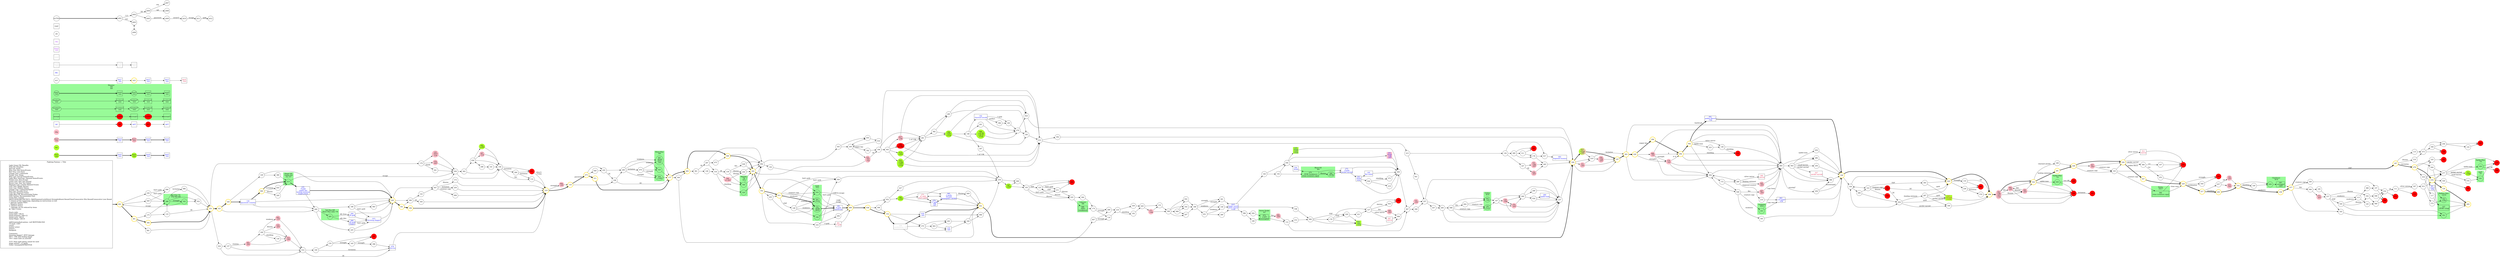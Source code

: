 digraph {
	// graph defaults
	rankdir=LR
	mclimit=50
	nodesep=.3 // changes horizontal separation of nodes
	ranksep=.4 // changes vertical separation of nodes
	node [height=.7
		width=.7
		shape=ellipse
		margin=0]
	edge[weight=5]
	stylesheet="../style.css"
	
	// a box for a graph label
	// note that you can override the defaults set above
	title [label = "Fighting Fantasy --: Title\n\n \
		Light Green Fill: Benefits\l \
		Pink Fill: Penalties\l \
		Red Fill: Death\l \
		Blue Text: Key Items/Events\l \
		Red Text: Lost Items\l \
		Orange Text: Codewords\l \
		Purple Text: Shops\l \
		Blue Line: Forced Items/Events\l \
		Light Blue Text/Line: Optional Items/Events\l \
		Purple Line: Dice Events\l \
		Green Line: Stat Test Passed\l \
		Brown Line: Stat Test Failed\l \
		Magenta Line: Combat Related Events\l \
		Grey Text: Riddle Answer\l \
		Grey Line: Hidden Option\l \
		Orange Line: Codewords/Spells\l \
		Red Line: Possible Error\l \
		Gold Fill: Required Nodes\l \
		Light Blue Fill: Recommended Nodes\l \
		Gold Outline: Recommended Path\l \
		Green Box: Combat\l \
		SK/ST/LK/AT/AR/TM/CW/CL: Skill/Stamina/Luck/Attack Strength/Attack Round/Time/Consecutive Win Round/Consecutive Lose Round\l \
		?: Chance of this happening, depending on instructions in text\l \
		*: Special Combat Rules\l \
		-: Negative Status\l \
		+: Positive Status\l \
		^: Damage can be reduced by items\l \
		@: Take 2 items\l\l \
		Starts with:\l \
		Initial Skill: 1d6+6\l \
		Initial Stamina: 2d6+12\l \
		Initial Luck: 1d6+6\l \
		Initial Magic: 1d6+6\l\l \
		skill/stamina/luck potion: +all SK/ST/LK&1ILK\l \
		10 meal: +4ST\l \
		sword\l \
		leather armor\l \
		lantern\l \
		backpack\l\l \
		Comments:\l \
		throwing dagger*: 2EST damage\l \
		097*: -1SK until finding liquid\l \
		191*: same stats as yourself\l 
		313*: Next spell option cannot be used\l \
		magic potion*: +2 spells\l \
		Order: item/gold/AT/SK/ST/LK\l \
		"
		shape = "box"
		margin = 0.1]
		
	subgraph Boost {
		node [style = "filled" color = "greenyellow"]
		boo1 [label = "\N\n text"]
		boo3 [label = "\N\n text"]
		021 [shape = "rect" fontcolor = "blue" label = "\N\n info\n +2LK" tooltip = "find fleece"]
		027 [shape = "rect" fontcolor = "crimson" label = "\N\n -all gold\n +1LK"]
		066 [label = "\N\n +all SK\n +all ST\n +1LK"]
		092 [label = "\N\n +2ST"]
		120 [shape = "rect" fontcolor = "blue" label = "\N\n drink\n +2ST\n +3LK"]
		253 [label = "\N\n +1SK\n +3ST\n +1LK"]
		313 [label = "\N*\n +2ST"]
		315 [label = "\N\n +4SK"]
		317 [color = "greenyellow:pink" label = "\N\n +1LK\n -1ST"]
		356 [label = "\N\n +2ST\n +1LK"]
		385 [label = "\N\n +2ST"]
		397 [label = "\N\n +2ST"]
		bst
	}

	subgraph Damage {
		node [style = "filled" color = "pink"]
		dam1 [label = "\N\n text"]
		dam3 [label = "\N\n text"]
		043 [label = "\N\n -1ST"]
		067 [label = "\N\n -4ST"]
		074 [label = "\N\n -4ST"]
		085 [label = "\N\n -2ST"]
		087 [label = "\N\n -2ST"]
		088 [label = "\N\n -?ST"]
		094 [label = "\N\n -1ST"]
		097 [label = "\N*\n -1SK"]
		121 [label = "\N\n -1ST"]
		125 [label = "\N\n -5ST?\n -1LK"]
		129 [label = "\N\n -1SK"]
		150 [label = "\N\n -2ST"]
		151 [label = "\N\n -2ST"]
		163 [shape = "rect" fontcolor = "blue" label = "\N\n drink\n -1SK\n -2ST"]
		170 [label = "\N\n -?ST"]
		182 [label = "\N\n -1SK\n -2ST\n -1LK"]
		224 [label = "\N\n -2ST"]
		231 [label = "\N\n -?ST\n -?LK"]
		233 [label = "\N\n -5ST"]
		240 [label = "\N\n -2ST"]
		254 [label = "\N\n -1SK\n -2ST"]
		267 [label = "\N\n -1LK"]
		271 [label = "\N\n -1SK"]
		282 [label = "\N\n -2ST"]
		300 [label = "\N\n -0~6ST"]
		305 [label = "\N\n -2ST"]
		319 [label = "\N\n -2ST"]
		331 [label = "\N\n -1SK\n -3ST"]
		333 [label = "\N\n -2ST"]
		370 [label = "\N\n -2ST"]
		378 [label = "\N\n -4ST"]
		383 [label = "\N\n -2ST"]
		395 [label = "\N\n -2ST"]
		ddg
	}
	
	subgraph Death {
		node [style = "filled" color = "red"]
		061
		065
		071
		072
		082
		103
		119
		148
		153
		164
		166 [label = "\N\n -0~4ST"]
		181 [label = "\N\n -4ST"]
		184
		194
		199
		202
		208
		208.2 [label = "208"]
		248
		250
		283
		342
		369
		376
		ddt
		ddt2
		monddt
		monddt2
	}

	subgraph Key_Item {
		node [fontcolor = "blue" shape = "rect"]
		key1 [label = "\N\n info" tooltip = "info text"]
		key2 [label = "\N\n text"]
		key3 [label = "\N\n text"]
		key4 [fontcolor = "crimson" label = "\N\n -text"]
		boo2 [class = "bst" label = "\N\n text"]
		boo4 [class = "bst" label = "\N\n text"]
		boo5 [class = "bst" label = "\N\n text"]
		dam2 [class = "ddg" label = "\N\n text"]
		dam4 [class = "ddg" label = "\N\n text"]
		dam5 [class = "ddg" label = "\N\n text"]
		opt
		opt2 [class = "bst"]
		opt3 [class = "bst"]
		015 [label = "\N\n throwing dagger*"]
		018 [label = "\N\n info" tooltip = "dire weak to sunlight"]
		062 [class = "ddg" label = "\N\n +10 gold?\n -1LK"]
		079 [label = "\N\n berries"]
		089 [label = "\N\n spider-man"]
		091 [class = "ddg" label = "\N\n golden fleece?\n -?LK"]
		093 [label = "\N\n hogweed essence"]
		102 [label = "\N\n charmed amulet"]
		105 [label = "\N\n fire water"]
		134 [label = "\N\n password: scimitar"]
		135 [label = "\N\n info" tooltip = "miks, needleknife, cannot use metal disguises"]
		171 [fontcolor = "crimson" label = "\N\n &plusmn;? gold\n -fool's gold?"]
		180 [label = "\N\n 6 gold\n hairbrush"]
		235 [label = "\N\n 8 gold\n copper key\n healing ointment\n magik potion"]
		242 [label = "\N\n drink\n wine"]
		272 [label = "\N\n 8 gold\n pocket myriad"]
		278 [class = "ddg" label = "\N\n +? gold\n -?SK\n -?ST"]
		309 [label = "\N\n 20 gold"]
		312 [fontcolor = "crimson" label = "\N\n -mirror"]
		323 [class = "bst" label = "\N*\n magic sword\n silver mirror\n +1AT"]
		327 [fontcolor = "crimson" label = "\N\n -pocket myriad"]
		334 [label = "\N\n drink"]
		340 [fontcolor = "crimson" label = "\N\n -mirror"]
		365 [class = "ddt" label = "\N\n 2 spells\n 50 gold\n breastplate (-2ESK)"]
		368 [label = "\N\n 28 gold\n dagger"]
		381 [class = "ddg" label = "\N\n ring?\n -1LK"]
		387 [fontcolor = "crimson" label = "\N\n -mirror"]
		391 [fontcolor = "crimson" label = "\N\n -3 gold"]
		kky
	}
	
	subgraph Key_Word {
		node [fontcolor = "grey" shape = "rect"]
		wrd1 [label = "\N\n text"]
		wrd2 [label = "\N\n text"]
		wrd3 [label = "\N\n text"]
		238 [label = "\N\n combination: 217"]
		wwd
	}
	
	subgraph Shop {
		node [fontcolor = "purple" shape = "rect"]
		shop1 [label = "\N\n text"]
		shp
	}
	
	subgraph Combat {
		style = "filled" color = "palegreen"
		subgraph cluster_00 {
			label = "Monster\n 0/0\n 0/0"
			mon1 [label = "\N\n text"]
			mon2 [shape = "rect" class = "kky" label = "\N\n text"]
			mon3 [label = "\N\n text"]
			mon4 [shape = "rect" class = "kky" label = "\N\n text"]
			mon5 [shape = "rect" class = "kky" label = "\N\n text"]
			monboo1 [class = "bst" label = "\N\n text"]
			monboo2 [shape = "rect" class = "bst kky" label = "\N\n text"]
			monboo3 [class = "bst" label = "\N\n text"]
			monboo4 [shape = "rect" class = "bst kky" label = "\N\n text"]
			monboo5 [shape = "rect" class = "bst kky" label = "\N\n text"]
			mondam1 [class = "ddg" label = "\N\n text"]
			mondam2 [shape = "rect" class = "ddg kky" label = "\N\n text"]
			mondam3 [class = "ddg" label = "\N\n text"]
			mondam4 [shape = "rect" class = "ddg kky" label = "\N\n text"]
			mondam5 [shape = "rect" class = "ddg kky" label = "\N\n text"]
			monopt [shape = "rect" class = "bst kky"]
			monddt
			monopt2 [shape = "rect" class = "bst kky"]
			monddt2
			monopt3 [shape = "rect" class = "bst kky"]
		}

		subgraph cluster_01 {
			label = "Gark\n 7/11"
			016
			152 [label = "\N\n -2ESK\n -6EST"]
			262 [label = "\N\n clone"]
			336
		}
		
		subgraph cluster_02 {
			label = "Clawbeast\n 9/14"
			030
			241 [shape = "rect" class = "skl" label = "\N\n -strength?\n -3AT?"]
		}
		
		subgraph cluster_03 {
			label = "Spider-Man\n 7/5"
			039
		}
		
		subgraph cluster_04 {
			label = "Sewer Snake\n 6/7"
			073 [shape = "rect" class = "skl" label = "\N\n +3AT?\n (strength)"]
		}
		
		subgraph cluster_05 {
			label = "Gargoyle\n 9/10"
			101
		}
		
		subgraph cluster_06 {
			label = "Gark\n 5/5"
			152
		}
		
		subgraph cluster_07 {
			label = "Ape-Dog 7/4\n Dog-Ape 6/6"
			162
			288
		}
		
		subgraph cluster_08 {
			label = "Golem\n 8/10"
			190 [label = "\N\n clone"]
			303 [label = "\N\n -1AT"]
		}
		
		subgraph cluster_09 {
			label = "Self*\n ?/?"
			191
		}
		
		subgraph cluster_10 {
			label = "Tall Man 8/8\n Short Man (ally) 7/6"
			205
		}
		
		subgraph cluster_11 {
			label = "Dwarf 5/6\n Goblin 6/4\n Orc 5/7"
			213
		}
		
		subgraph cluster_12 {
			label = "Wheelie\n 7/6\n 6/5"
			220
			346
		}
		
		subgraph cluster_13 {
			label = "Calacorn\n 9/8"
			246 [shape = "rect" class = "skl" label = "\N\n -4EK?\n (weakness)"]
		}
		
		subgraph cluster_15 {
			label = "Rhino-Man\n 8/9"
			264 [label = "\N\n +1dAT"]
			307 [class = "ddg" label = "\N\n -4ESK\n-2EST\n -2ST"]
			325
		}
		
		subgraph cluster_16 {
			label = "Black Elf\n 8/4"
			275 [shape = "rect" class = "skl" label = "\N\n -3ESK (weakness)\n clone (creature copy)"]
			399 [label = "\N\n -4ESK"]
		}
		
		subgraph cluster_21 {
			label = "Spider-Man\n 7/5"
			330
		}
		
		subgraph cluster_23 {
			label = "Balthus Dire\n 12/19"
			337 [shape = "rect" class = "kky" label = "\N\n -2ESK? (ring)"]
			351
			353 [label = "\N\n +2AT"]
		}
		
		subgraph cluster_27 {
			label = "Hydra\n 10/17"
			360 [shape = "rect" class = "skl" label = "\N\n clone (creature copy)"]
		}

		cbt
	}

	subgraph Optional {
		node [shape = "rect" class = "opt kky"]
		opt [class = "opt kky"]
		monopt [class = "opt kky"]
		opt2 [class = "opt kky"]
		monopt2 [class = "opt kky"]
		opt3 [class = "opt kky"]
		monopt3 [class = "opt kky"]
		091 [class = "opt kky"]
		134 [class = "opt kky"]
		180 [class = "opt kky"]
		235 [class = "opt kky"]
	}
	
	subgraph Path {
		node [class = "path" penwidth = 3 color = "gold"]
		txt2
		key2 [class = "path"]
		wrd2 [class = "path"]
		key3
		wrd3
		boo3 [class = "path"]
		boo4 [class = "path bst"]
		boo5
		dam3 [class = "path"]
		dam4 [class = "path ddg"]
		dam5
		monboo3 [class = "path bst"]
		monboo4 [class = "path bst kky"]
		monboo5
		mondam3 [class = "path ddg"]
		mondam4 [class = "path ddg kky"]
		mondam5
		mon3 [class = "path"]
		mon4 [class = "path kky"]
		ddt2 [class = "path"]
		opt3 [class = "path opt kky"]
		monddt2 [class = "path"]
		monopt3 [class = "path opt kky"]
		001
		261
		394
		251
		321
		339
		134 [class = "opt path"]
		060
		213 [class = "path"]
		235 [class = "opt path"]
		245
		161
		106
		218
		118
		273
		371
		177
		005
		040
		243
		352
		011
		152
		180 [class = "opt path"]
		099
		038
		132
		238
		018 [class = "opt path"]
		031
		169
		317 [class = "path"]
		197
		363
		228
		296
		292
		042
		091 [class = "opt path"]
		140
		025
		206
		182 [class = "path"]
		322
		291
		328
		226
		037
		229
		217
		293
		374
		158
		077
		187
		279
		078
		124
		400
	}
	
	subgraph Required {
		node [shape = "rect" class = "req kky"]
		key3 [class = "req kky"]
		wrd3 [class = "req kky"]
		boo5 [class = "req kky"]
		dam5 [class = "req kky"]
		monboo5 [class = "req kky"]
		mondam5 [class = "req kky"]
		mon5 [class = "req kky"]
		238 [class = "req pwd"]
		400 [class = "req" shape = "octagon"]
	}
	
	subgraph Required2 {
		node [shape = "rect" class = "req2 kky"]
		req2 [class = "req2 kky"]
	}
	
	mon1 -> mon2 -> mon3 -> mon4 -> mon5 [penwidth = 3]
	boo1 -> boo2 -> boo3 -> boo4 -> boo5 [penwidth = 3]
	dam1 -> dam2 -> dam3 -> dam4 -> dam5 [penwidth = 3]
	txt1 -> key1 -> txt2 -> key2 -> key3 -> key4
	wrd1 -> wrd2 -> wrd3
	opt -> ddt -> opt2 -> ddt2 -> opt3
	monboo1 -> monboo2 -> monboo3 -> monboo4 -> monboo5
	mondam1 -> mondam2 -> mondam3 -> mondam4 -> mondam5
	monopt -> monddt -> monopt2 -> monddt2 -> monopt3

	myTitle -> z001 [penwidth = 3]
	z001 -> z002 [class = "dice" label = "1-3"]
	z001 -> z003 [class = "dice" label = "4-6"]
	z002 -> z004 [class = "pass" label = "LK"]
	z002 -> z005 [class = "fail"]
	z003 -> z006 [dir = "both"]
	z004 -> z007 [class = "req" label = "req"]
	z004 -> z008 [class = "opt" label = "-opt"]
	z005 -> z009 [class = "pwd" label = "password"]
	z009 -> z010 [class = "err" label = "error(?)"]
	z010 -> z011 [class = "cbt" label = "escape"]
	z011 -> z012 [class = "skl" label = "spell"]
	{
		rank = same
		z003
		z006
	}

	title -> 001 [penwidth = 3]
	001 -> 261 [penwidth = 3]
	001 -> 230
	001 -> 020
	002 -> 142
	002 -> 343
	003 -> 327 [class = "opt" label = "-pocket myriad"]
	003 -> 059 [class = "opt" label = "-spider-man"]
	003 -> 236 [class = "opt" label = "-small berries"]
	003 -> 286
	003 -> 366
	004 -> 190 [class = "skl" label = "creature copy"]
	004 -> 303
	005 -> 040 [penwidth = 3]
	005 -> 361
	006 -> 367
	007 -> 268
	007 -> 116 [class = "skl" label = "strength"]
	008 -> 218
	009 -> 031
	010 -> 249
	011 -> 036 [class = "skl" label = "fool's gold"]
	011 -> 262 [class = "skl" label = "creature copy"]
	011 -> 128 [class = "skl" label = "ESP"]
	011 -> 152 [penwidth = 3 class = "skl" label = "weakness"]
	011 -> 016
	012 -> 274
	012 -> 335
	012 -> 078
	013 -> 302
	013 -> 215
	014 -> 079 [class = "pass" label = "LK"]
	014 -> 100 [class = "fail"]
	015 -> 245
	016 -> 099 [class = "cbt" label = ">4AR & escape"]
	016 -> 180
	017 -> 093
	018 -> 084
	018 -> 031 [penwidth = 3]
	019 -> 363 [class = "skl" label = "levitation"]
	019 -> 254
	020 -> 288
	020 -> 096 [class = "skl" label = "fool's gold"]
	021 -> 006
	022 -> 188
	023 -> 169
	024 -> 372 [class = "skl" label = "shielding"]
	024 -> 219
	025 -> 206 [penwidth = 3]
	025 -> 133 [class = "skl" label = "strength"]
	025 -> 239
	026 -> 087 [class = "skl" label = "fire"]
	026 -> 345 [class = "skl" label = "weakness"]
	026 -> 101 [class = "skl" label = "creature copy"]
	//026 -> 304
	027 -> 206
	028 -> 243
	028 -> 002
	029 -> 271
	029 -> 131
	030 -> 241
	031 -> 169 [penwidth = 3]
	032 -> 251
	033 -> 213
	034 -> 089
	034 -> 237
	035 -> 364
	035 -> 246
	036 -> 234
	037 -> 229 [penwidth = 3]
	038 -> 132 [penwidth = 3]
	038 -> 306
	039 -> 208 [class = "cbt" label = "lose AR"]
	039 -> 248
	040 -> 243 [penwidth = 3]
	040 -> 002
	041 -> 257
	042 -> 138 [class = "opt" label = "-silver mirror"]
	042 -> 091 [penwidth = 3 class = "opt" label = "-hairbrush"]
	042 -> 223 [class = "opt" label = "-spider-man"]
	042 -> 064
	042 -> 304
	043 -> 014
	044 -> 353
	044 -> 277
	045 -> 166
	045 -> 313
	045 -> 253
	045 -> 097
	046 -> 195
	046 -> 074
	047 -> 008 [class = "skl" label = "creature copy"]
	047 -> 173 [class = "skl" label = "illusion"]
	047 -> 259 [class = "skl" label = "levitation"]
	047 -> 209
	048 -> 232
	048 -> 199
	049 -> 255
	050 -> 164
	051 -> 301 [class = "skl" label = "strength"]
	051 -> 159 [class = "skl" label = "weakness"]
	051 -> 280
	052 -> 385
	052 -> 227
	053 -> 194
	054 -> 287 [class = "opt" label = "-healing ointment"]
	054 -> 160 [class = "opt" label = "-pocket myraid"]
	054 -> 027 [class = "opt" label = "-gold"]
	//054 -> 104
	//055 -> 249
	055 -> 010
	056 -> 120
	056 -> 163
	056 -> 334
	056 -> 095
	057 -> 150 [class = "pass" label = "LK"]
	057 -> 233 [class = "fail"]
	058 -> 298 [dir = both]
	058 -> 267
	058 -> 092
	058 -> 156
	059 -> 140
	060 -> 033 [class = "skl" label = "levitation"]
	060 -> 295 [class = "skl" label = "illusion"]
	060 -> 213 [penwidth = 3]
	061
	062 -> 140
	063 -> 263
	063 -> 135
	064 -> 286
	064 -> 003
	064 -> 366
	064 -> 258 [class = "err" label = "missing?"]
	065
	066 -> 270
	067 -> 143 [class = "skl" label = "creature copy"]
	067 -> 226
	068 -> 207
	068 -> 022
	068 -> 354
	069 -> 193
	070 -> 307 [class = "skl" label = "weakness"]
	070 -> 264 [class = "skl" label = "strength"]
	070 -> 325
	071 -> 218 [class = "pass" label = "AT&ge;15\n 3 tries"]
	072
	073 -> 112
	073 -> 282 [class = "skl" label = "fire"]
	074 -> 377
	075 -> 040
	076 -> 191
	077 -> 187 [penwidth = 3 class = "skl" label = "ESP"]
	077 -> 046 [class = "skl" label = "fire"]
	077 -> 349 [class = "skl" label = "creature copy"]
	077 -> 355
	078 -> 324
	078 -> 124 [penwidth = 3]
	078 -> 277
	079 -> 218
	080 -> 199
	080 -> 232
	081 -> 251
	082
	083 -> 245
	084 -> 234
	085 -> 395 [class = "skl" label = "illusion"]
	085 -> 322
	085 -> 248
	086 -> 251
	087 -> 064
	088 -> 292 [class = "dice" label = "6"]
	088 -> 170 [class = "skl" label = "strength"]
	088 -> 064
	088 -> 304
	089 -> 237
	090 -> 176
	090 -> 021
	090 -> 329 [class = "skl" label = "ESP"]
	091 -> 140 [penwidth = 3]
	092 -> 156
	093 -> 169
	094 -> 118
	095 -> 367
	096 -> 251
	097 -> 013
	097 -> 281
	098 -> 303
	098 -> 004 [class = "skl" label = "fire"]
	098 -> 190 [class = "skl" label = "creature copy"]
	098 -> 237
	099 -> 052
	099 -> 038 [penwidth = 3]
	100 -> 079 [class = "skl" label = "levitation"]
	100 -> 276
	101 -> 062 [class = "cbt" label = "copy wins"]
	101 -> 064 [class = "cbt" label = "copy loses"]
	102 -> 183 [class = "opt" label = "-? gold"]
	102 -> 396 [class = "opt" label = "-artifact"]
	102 -> 270
	103
	104 -> 266
	104 -> 310 [dir = both]
	104 -> 054 [dir = both]
	104 -> 025
	105 -> 095
	106 -> 218 [penwidth = 3]
	107 -> 184
	108 -> 073
	109 -> 030
	110 -> 251 [class = "pass" label = "LK"]
	110 -> 288 [class = "fail"]
	111 -> 347 [class = "opt" label = "-silver mirror"]
	111 -> 153
	112 -> 212
	112 -> 367
	113 -> 388
	113 -> 145
	114 -> 218
	115 -> 373
	116 -> 210
	117 -> 337
	118 -> 273 [penwidth = 3 class = "req" label = "password"]
	118 -> 198
	119
	120 -> 095
	121 -> 257
	122 -> 047
	123 -> 211 [class = "skl" label = "fool's gold"]
	123 -> 035 [class = "skl" label = "illusion"]
	123 -> 283
	124 -> 400 [penwidth = 3]
	125 -> 209
	126 -> 316
	127 -> 053 [class = "req" label = "-berries"]
	127 -> 387 [class = "req" label = "-silver mirror"]
	127 -> 240 [class = "skl" label = "fire"]
	127 -> 194
	128 -> 336
	128 -> 036 [class = "skl" label = "fool's gold"]
	128 -> 262 [class = "skl" label = "creature copy"]
	128 -> 152 [class = "skl" label = "weakness"]
	129 -> 260
	129 -> 370 [dir = both]
	129 -> 237
	130 -> 333
	131 -> 348
	132 -> 018
	132 -> 238 [penwidth = 3]
	132 -> 375
	133 -> 206 [class = "pass" label = "LK"]
	133 -> 082 [class = "fail"]
	134 -> 060 [penwidth = 3]
	134 -> 269
	134 -> 245
	135 -> 326
	136 -> 017
	136 -> 167
	136 -> 389
	137 -> 383 [class = "skl" label = "stamina"]
	137 -> 014
	138 -> 376 [class = "skl" label = "shielding"]
	138 -> 064
	139 -> 346
	139 -> 244 [class = "skl" label = "illusion"]
	139 -> 028 [class = "skl" label = "fire"]
	140 -> 025 [penwidth = 3]
	140 -> 104
	141 -> 156
	142 -> 234
	143 -> 360 [class = "skl" label = "creature copy"]
	143 -> 226
	143 -> 184
	144 -> 154
	144 -> 056
	145 -> 080
	146 -> 247
	146 -> 201
	146 -> 102
	146 -> 066
	147 -> 260
	147 -> 129
	147 -> 370
	148
	149 -> 245
	149 -> 380
	150 -> 374
	151 -> 019
	151 -> 197
	152 -> 180 [penwidth = 3]
	153
	154 -> 275
	154 -> 056
	155 -> 065
	156 -> 071
	156 -> 284 [class = "skl" label = "levitation"]
	156 -> 114 [class = "skl" label = "fire"]
	157 -> 199
	157 -> 232
	158 -> 077 [penwidth = 3]
	159 -> 323
	160 -> 206
	161 -> 106 [penwidth = 3]
	161 -> 390
	162 -> 032
	162 -> 001 [class = "cbt" label = "escape"]
	163 -> 095
	164
	165 -> 398 [class = "skl" label = "strength"]
	165 -> 202
	166 -> 013 [class = "pass" label = "1 of 3 SK"]
	166 -> 281 [class = "pass" label = "1 of 3 SK"]
	167 -> 224 [class = "pass" label = "LK"]
	167 -> 331 [class = "fail"]
	168 -> 328
	169 -> 019
	169 -> 197
	169 -> 317 [penwidth = 3]
	169 -> 151
	170 -> 292 [class = "dice" label = "4~6"]
	170 -> 064
	170 -> 304
	171 -> 365 [dir = both]
	171 -> 278 [dir = both]
	171 -> 031
	172 -> 026
	172 -> 289
	173 -> 218
	174 -> 268
	174 -> 116 [class = "skl" label = "strength"]
	175 -> 110
	175 -> 288
	176 -> 127
	176 -> 021
	176 -> 329 [class = "skl" label = "ESP"]
	177 -> 005 [penwidth = 3]
	177 -> 344
	178 -> 017
	178 -> 265
	179 -> 378
	179 -> 125
	179 -> 341 [class = "skl" label = "shield"]
	180 -> 099 [penwidth = 3]
	181 -> 054 [class = "pass" label = "LK"]
	181 -> 025 [class = "pass" label = "LK"]
	182 -> 085 [class = "skl" label = "fire"]
	182 -> 395 [class = "skl" label = "illusion"]
	182 -> 322 [penwidth = 3]
	182 -> 248
	183 -> 270
	184
	185 -> 013
	186 -> 015 [class = "skl" label = "fool's gold"]
	186 -> 083
	186 -> 245
	187 -> 279 [penwidth = 3 class = "skl" label = "levitation"]
	187 -> 314 [class = "skl" label = "illusion"]
	187 -> 115
	188 -> 301 [class = "skl" label = "strength"]
	188 -> 159 [class = "skl" label = "weakness"]
	188 -> 051
	189 -> 319 [class = "skl" label = "illusion"]
	189 -> 130 [class = "skl" label = "shielding"]
	189 -> 043 [class = "skl" label = "weakness"]
	189 -> 333
	190 -> 147
	191 -> 119
	192 -> 029
	193 -> 211 [class = "skl" label = "fool's gold"]
	193 -> 123 [class = "skl" label = "ESP"]
	193 -> 035 [class = "skl" label = "illusion"]
	193 -> 283
	194
	195 -> 377
	196 -> 045
	196 -> 013
	196 -> 281
	197 -> 363 [penwidth = 3]
	198 -> 177 [class = "pass" label = "LK"]
	198 -> 290 [class = "fail"]
	199
	200 -> 237
	200 -> 098
	201 -> 270
	202
	203 -> 016
	203 -> 011
	204 -> 073
	205 -> 309 [class = "cbt" label = "ally lives"]
	205 -> 368 [class = "cbt" label = "ally dies"]
	206 -> 182 [penwidth = 3]
	207 -> 188
	208
	209 -> 156
	209 -> 362
	210 -> 192 [class = "skl" label = "shielding"]
	210 -> 359
	211 -> 123 [class = "skl" label = "ESP"]
	211 -> 035 [class = "skl" label = "illusion"]
	211 -> 283
	212 -> 090
	213 -> 235 [penwidth = 3]
	213 -> 209 [class = "cbt" label = "escape"]
	214 -> 062
	215 -> 136
	215 -> 041
	216 -> 294
	216 -> 391 [class = "opt" label = "-3 gold"]
	216 -> 036 [class = "skl" label = "fool's gold"]
	217 -> 293 [penwidth = 3 class = "skl" label = "shielding"]
	217 -> 057
	218 -> 118 [penwidth = 3]
	218 -> 094 [class = "skl" label = "strength"]
	219 -> 095
	220 -> 243
	220 -> 002
	221 -> 127
	222 -> 137
	222 -> 014
	223 -> 138
	224 -> 265
	225 -> 015 [class = "skl" label = "fool's gold"]
	225 -> 245
	226 -> 312 [class = "opt" label = "silver mirror"]
	226 -> 037 [penwidth = 3 class = "opt" label = "golden fleece"]
	226 -> 384 [class = "opt" label = "pocket myriad"]
	226 -> 184
	227 -> 234
	228 -> 088
	228 -> 170 [class = "skl" label = "strength"]
	228 -> 296 [penwidth = 3 class = "opt" label = "copper key"]
	229 -> 217 [penwidth = 3 class = "pwd" label = "combination"]
	229 -> 050
	229 -> 164 [class = "skl" label = "strength"]
	230 -> 096 [class = "skl" label = "fool's gold"]
	230 -> 288
	231 -> 196 [class = "pass" label = "LK"]
	231 -> 243 [class = "fail"]
	232 -> 111 [class = "pass" label = "LK"]
	232 -> 072 [class = "fail"]
	233 -> 374
	234 -> 397
	234 -> 069
	235 -> 245 [penwidth = 3]
	235 -> 269
	236 -> 140
	237 -> 169
	238 -> 018 [penwidth = 3]
	238 -> 375
	238 -> 031
	239 -> 379 [class = "skl" label = "levitation"]
	239 -> 082
	240 -> 006
	241 -> 077
	242 -> 024
	242 -> 105
	242 -> 095
	243 -> 352 [penwidth = 3]
	243 -> 002
	244 -> 002
	244 -> 243
	245 -> 161 [penwidth = 3]
	245 -> 390
	245 -> 047
	246 -> 174
	247 -> 234
	248 -> 103 [class = "skl" label = "levitation"]
	249 -> 392 [class = "opt" label = "copper key"]
	249 -> 231
	249 -> 055 [dir = both]
	250
	251 -> 222
	251 -> 179
	251 -> 321 [penwidth = 3]
	252 -> 229
	253 -> 013
	253 -> 281
	254 -> 197
	255 -> 198 [class = "pass" label = "LK"]
	255 -> 290 [class = "fail"]
	256 -> 065
	256 -> 155
	257 -> 237
	257 -> 357
	257 -> 200
	258 -> 140 [class = "skl" label = "illusion/spell"]
	258 -> 366
	259 -> 218
	260 -> 034
	260 -> 299
	260 -> 237
	261 -> 081
	261 -> 175
	261 -> 394 [penwidth = 3]
	262 -> 180
	263 -> 326
	264 -> 177
	265 -> 169
	266 -> 310
	266 -> 054
	267 -> 156
	268 -> 210
	269 -> 205
	269 -> 186
	269 -> 225
	270 -> 185
	270 -> 023
	271 -> 348
	271 -> 131
	272 -> 242
	272 -> 095
	273 -> 371 [penwidth = 3]
	273 -> 255
	273 -> 049
	274 -> 353
	274 -> 277
	275 -> 399 [class = "skl" label = "illusion"]
	275 -> 272
	276 -> 165 [class = "skl" label = "strength"]
	276 -> 202
	277 -> 330 [class = "req" label = "spider-man"]
	277 -> 315 [class = "req" label = "pocket myriad"]
	277 -> 076 [class = "req" label = "small berries"]
	277 -> 119
	//278 -> 171
	278 -> 365 [dir = both]
	278 -> 031
	279 -> 044
	279 -> 318
	279 -> 078 [penwidth = 3]
	279 -> 335
	280 -> 323
	281 -> 382
	281 -> 285
	281 -> 356
	282 -> 112
	283
	284 -> 071
	284 -> 114 [class = "skl" label = "levitation"]
	285 -> 185
	285 -> 023
	286 -> 140
	287 -> 160 [class = "opt" label = "-pocket myriad"]
	287 -> 027 [class = "opt" label = "-gold"]
	287 -> 025
	288 -> 162 [class = "skl" label = "strength"]
	288 -> 086 [class = "skl" label = "levitation"]
	288 -> 032
	289 -> 340 [class = "req" label = "-silver mirror"]
	289 -> 214 [class = "req" label = "-hogweed essence"]
	289 -> 305 [class = "req" label = "-healing ointment"]
	//289 -> 304
	290 -> 325
	290 -> 307 [class = "skl" label = "weakness"]
	290 -> 070 [class = "skl" label = "levitation"]
	290 -> 264 [class = "skl" label = "strength"]
	291 -> 328 [penwidth = 3]
	292 -> 376 [class = "skl" label = "shielding"]
	292 -> 064
	292 -> 042 [penwidth = 3]
	293 -> 374 [penwidth = 3]
	294 -> 099
	295 -> 213
	296 -> 292 [penwidth = 3]
	297 -> 002
	297 -> 316
	297 -> 075
	//298 -> 058
	298 -> 141
	299 -> 237
	300 -> 244 [class = "skl" label = "illusion"]
	300 -> 346
	301 -> 323
	302 -> 169
	303 -> 147
	304 -> 172
	304 -> 026 [dir = both]
	304 -> 289 [dir = both]
	304 -> 064
	305 -> 064
	306 -> 052
	306 -> 132
	307 -> 177
	308 -> 257
	309 -> 015
	309 -> 245
	310 -> 181 [class = "skl" label = "creature copy"]
	310 -> 250 [class = "skl" label = "illusion"]
	310 -> 393 [class = "skl" label = "ESP"]
	//310 -> 104
	311 -> 178
	311 -> 061
	312 -> 184
	313 -> 013
	313 -> 281
	314 -> 373
	315 -> 191
	316 -> 220 [class = "skl" label = "shielding"]
	316 -> 139 [class = "pass" label = "LK"]
	316 -> 300 [class = "fail"]
	317 -> 019
	317 -> 197 [penwidth = 3]
	318 -> 381
	318 -> 117
	318 -> 277
	319 -> 333
	320 -> 332 [class = "skl" label = "illusion"]
	320 -> 113 [class = "skl" label = "weakness"]
	320 -> 351
	321 -> 269
	321 -> 339 [penwidth = 3]
	322 -> 039 [class = "req" label = "spider-man"]
	322 -> 168 [class = "req" label = "charmed amulet"]
	322 -> 291 [penwidth = 3 class = "req" label = "healing ointment"]
	322 -> 248
	323 -> 386
	323 -> 144
	323 -> 338
	324 -> 369
	325 -> 177
	326 -> 084
	326 -> 031
	327 -> 366
	328 -> 067
	328 -> 143 [class = "skl" label = "creature copy"]
	328 -> 226 [penwidth = 3]
	329 -> 021
	329 -> 221
	330 -> 208.2 [class = "cbt" label = "lose AR"]
	330 -> 119
	331 -> 265
	332 -> 080
	332 -> 048
	333 -> 014
	334 -> 275
	335 -> 342
	336 -> 099 [class = "cbt" label = ">4AR\n escape"]
	336 -> 180
	337 -> 400
	338 -> 090
	339 -> 134 [penwidth = 3]
	339 -> 149
	340 -> 064
	341 -> 209
	342
	343 -> 055
	343 -> 249
	344 -> 007
	344 -> 005
	345 -> 140
	346 -> 243
	346 -> 002
	347 -> 012
	348 -> 207
	348 -> 022
	348 -> 354
	348 -> 068
	349 -> 157
	350 -> 218
	351 -> 400
	352 -> 203
	352 -> 016
	352 -> 216
	352 -> 011 [penwidth = 3]
	353 -> 400
	354 -> 188
	355 -> 351
	356 -> 146
	356 -> 185
	356 -> 023
	357 -> 200
	358 -> 148
	358 -> 256
	359 -> 029
	360 -> 229 [class = "cbt" label = "clone wins"]
	360 -> 184
	361 -> 297 [class = "pass" label = "LK"]
	361 -> 126 [class = "fail"]
	362 -> 058
	362 -> 156
	363 -> 228 [penwidth = 3]
	363 -> 064
	363 -> 304
	364 -> 174
	365 -> 009 [class = "skl" label = "illusion"]
	//365 -> 171
	//365 -> 278
	365 -> 031
	366 -> 140
	367 -> 308
	367 -> 121
	368 -> 015
	369
	370 -> 260
	//370 -> 129
	370 -> 237
	371 -> 177 [penwidth = 3]
	372 -> 095
	373 -> 148
	373 -> 256
	373 -> 358
	374 -> 030
	374 -> 109 [class = "skl" label = "shielding"]
	374 -> 158 [penwidth = 3 class = "skl" label = "weakness"]
	375 -> 263
	375 -> 135
	375 -> 063
	376
	377 -> 332 [class = "skl" label = "illusion"]
	377 -> 113 [class = "skl" label = "weakness"]
	377 -> 320 [class = "skl" label = "ESP"]
	377 -> 355
	378 -> 209
	379 -> 206
	380 -> 213
	381 -> 337
	382 -> 285
	382 -> 356
	383 -> 333
	383 -> 189
	384 -> 252 [class = "dice" label = "5-6"]
	384 -> 107 [class = "dice" label = "1-4"]
	385 -> 365
	385 -> 278
	385 -> 171
	386 -> 204
	386 -> 108
	387 -> 006
	388 -> 157
	389 -> 061
	389 -> 178
	389 -> 311
	390 -> 350 [class = "pass" label = "LK"]
	390 -> 122 [class = "fail"]
	391 -> 099
	392 -> 196
	393 -> 027 [class = "req" label = "-gold"]
	393 -> 025
	394 -> 251 [penwidth = 3]
	395 -> 322
	395 -> 248
	395 -> 085 [class = "skl" label = "fire"]
	396 -> 183
	397 -> 069
	397 -> 193
	398 -> 079
	399 -> 272
	400
	/*
	001 [fontsize=25]
	002 [fontsize=25]
	003 [fontsize=25]
	004 [fontsize=25]
	005 [fontsize=25]
	006 [fontsize=25]
	007 [fontsize=25]
	008 [fontsize=25]
	009 [fontsize=25]
	010 [fontsize=25]
	011 [fontsize=25]
	012 [fontsize=25]
	013 [fontsize=25]
	014 [fontsize=25]
	015 [fontsize=25]
	016 [fontsize=25]
	017 [fontsize=25]
	018 [fontsize=25]
	019 [fontsize=25]
	020 [fontsize=25]
	021 [fontsize=25]
	022 [fontsize=25]
	023 [fontsize=25]
	024 [fontsize=25]
	025 [fontsize=25]
	026 [fontsize=25]
	027 [fontsize=25]
	028 [fontsize=25]
	029 [fontsize=25]
	030 [fontsize=25]
	031 [fontsize=25]
	032 [fontsize=25]
	033 [fontsize=25]
	034 [fontsize=25]
	035 [fontsize=25]
	036 [fontsize=25]
	037 [fontsize=25]
	038 [fontsize=25]
	039 [fontsize=25]
	040 [fontsize=25]
	041 [fontsize=25]
	042 [fontsize=25]
	043 [fontsize=25]
	044 [fontsize=25]
	045 [fontsize=25]
	046 [fontsize=25]
	047 [fontsize=25]
	048 [fontsize=25]
	049 [fontsize=25]
	050 [fontsize=25]
	051 [fontsize=25]
	052 [fontsize=25]
	053 [fontsize=25]
	054 [fontsize=25]
	055 [fontsize=25]
	056 [fontsize=25]
	057 [fontsize=25]
	058 [fontsize=25]
	059 [fontsize=25]
	060 [fontsize=25]
	061 [fontsize=25]
	062 [fontsize=25]
	063 [fontsize=25]
	064 [fontsize=25]
	065 [fontsize=25]
	066 [fontsize=25]
	067 [fontsize=25]
	068 [fontsize=25]
	069 [fontsize=25]
	070 [fontsize=25]
	071 [fontsize=25]
	072 [fontsize=25]
	073 [fontsize=25]
	074 [fontsize=25]
	075 [fontsize=25]
	076 [fontsize=25]
	077 [fontsize=25]
	078 [fontsize=25]
	079 [fontsize=25]
	080 [fontsize=25]
	081 [fontsize=25]
	082 [fontsize=25]
	083 [fontsize=25]
	084 [fontsize=25]
	085 [fontsize=25]
	086 [fontsize=25]
	087 [fontsize=25]
	088 [fontsize=25]
	089 [fontsize=25]
	090 [fontsize=25]
	091 [fontsize=25]
	092 [fontsize=25]
	093 [fontsize=25]
	094 [fontsize=25]
	095 [fontsize=25]
	096 [fontsize=25]
	097 [fontsize=25]
	098 [fontsize=25]
	099 [fontsize=25]
	100 [fontsize=25]
	101 [fontsize=25]
	102 [fontsize=25]
	103 [fontsize=25]
	104 [fontsize=25]
	105 [fontsize=25]
	106 [fontsize=25]
	107 [fontsize=25]
	108 [fontsize=25]
	109 [fontsize=25]
	110 [fontsize=25]
	111 [fontsize=25]
	112 [fontsize=25]
	113 [fontsize=25]
	114 [fontsize=25]
	115 [fontsize=25]
	116 [fontsize=25]
	117 [fontsize=25]
	118 [fontsize=25]
	119 [fontsize=25]
	120 [fontsize=25]
	121 [fontsize=25]
	122 [fontsize=25]
	123 [fontsize=25]
	124 [fontsize=25]
	125 [fontsize=25]
	126 [fontsize=25]
	127 [fontsize=25]
	128 [fontsize=25]
	129 [fontsize=25]
	130 [fontsize=25]
	131 [fontsize=25]
	132 [fontsize=25]
	133 [fontsize=25]
	134 [fontsize=25]
	135 [fontsize=25]
	136 [fontsize=25]
	137 [fontsize=25]
	138 [fontsize=25]
	139 [fontsize=25]
	140 [fontsize=25]
	141 [fontsize=25]
	142 [fontsize=25]
	143 [fontsize=25]
	144 [fontsize=25]
	145 [fontsize=25]
	146 [fontsize=25]
	147 [fontsize=25]
	148 [fontsize=25]
	149 [fontsize=25]
	150 [fontsize=25]
	151 [fontsize=25]
	152 [fontsize=25]
	153 [fontsize=25]
	154 [fontsize=25]
	155 [fontsize=25]
	156 [fontsize=25]
	157 [fontsize=25]
	158 [fontsize=25]
	159 [fontsize=25]
	160 [fontsize=25]
	161 [fontsize=25]
	162 [fontsize=25]
	163 [fontsize=25]
	164 [fontsize=25]
	165 [fontsize=25]
	166 [fontsize=25]
	167 [fontsize=25]
	168 [fontsize=25]
	169 [fontsize=25]
	170 [fontsize=25]
	171 [fontsize=25]
	172 [fontsize=25]
	173 [fontsize=25]
	174 [fontsize=25]
	175 [fontsize=25]
	176 [fontsize=25]
	177 [fontsize=25]
	178 [fontsize=25]
	179 [fontsize=25]
	180 [fontsize=25]
	181 [fontsize=25]
	182 [fontsize=25]
	183 [fontsize=25]
	184 [fontsize=25]
	185 [fontsize=25]
	186 [fontsize=25]
	187 [fontsize=25]
	188 [fontsize=25]
	189 [fontsize=25]
	190 [fontsize=25]
	191 [fontsize=25]
	192 [fontsize=25]
	193 [fontsize=25]
	194 [fontsize=25]
	195 [fontsize=25]
	196 [fontsize=25]
	197 [fontsize=25]
	198 [fontsize=25]
	199 [fontsize=25]
	200 [fontsize=25]
	201 [fontsize=25]
	202 [fontsize=25]
	203 [fontsize=25]
	204 [fontsize=25]
	205 [fontsize=25]
	206 [fontsize=25]
	207 [fontsize=25]
	208 [fontsize=25]
	209 [fontsize=25]
	210 [fontsize=25]
	211 [fontsize=25]
	212 [fontsize=25]
	213 [fontsize=25]
	214 [fontsize=25]
	215 [fontsize=25]
	216 [fontsize=25]
	217 [fontsize=25]
	218 [fontsize=25]
	219 [fontsize=25]
	220 [fontsize=25]
	221 [fontsize=25]
	222 [fontsize=25]
	223 [fontsize=25]
	224 [fontsize=25]
	225 [fontsize=25]
	226 [fontsize=25]
	227 [fontsize=25]
	228 [fontsize=25]
	229 [fontsize=25]
	230 [fontsize=25]
	231 [fontsize=25]
	232 [fontsize=25]
	233 [fontsize=25]
	234 [fontsize=25]
	235 [fontsize=25]
	236 [fontsize=25]
	237 [fontsize=25]
	238 [fontsize=25]
	239 [fontsize=25]
	240 [fontsize=25]
	241 [fontsize=25]
	242 [fontsize=25]
	243 [fontsize=25]
	244 [fontsize=25]
	245 [fontsize=25]
	246 [fontsize=25]
	247 [fontsize=25]
	248 [fontsize=25]
	249 [fontsize=25]
	250 [fontsize=25]
	251 [fontsize=25]
	252 [fontsize=25]
	253 [fontsize=25]
	254 [fontsize=25]
	255 [fontsize=25]
	256 [fontsize=25]
	257 [fontsize=25]
	258 [fontsize=25]
	259 [fontsize=25]
	260 [fontsize=25]
	261 [fontsize=25]
	262 [fontsize=25]
	263 [fontsize=25]
	264 [fontsize=25]
	265 [fontsize=25]
	266 [fontsize=25]
	267 [fontsize=25]
	268 [fontsize=25]
	269 [fontsize=25]
	270 [fontsize=25]
	271 [fontsize=25]
	272 [fontsize=25]
	273 [fontsize=25]
	274 [fontsize=25]
	275 [fontsize=25]
	276 [fontsize=25]
	277 [fontsize=25]
	278 [fontsize=25]
	279 [fontsize=25]
	280 [fontsize=25]
	281 [fontsize=25]
	282 [fontsize=25]
	283 [fontsize=25]
	284 [fontsize=25]
	285 [fontsize=25]
	286 [fontsize=25]
	287 [fontsize=25]
	288 [fontsize=25]
	289 [fontsize=25]
	290 [fontsize=25]
	291 [fontsize=25]
	292 [fontsize=25]
	293 [fontsize=25]
	294 [fontsize=25]
	295 [fontsize=25]
	296 [fontsize=25]
	297 [fontsize=25]
	298 [fontsize=25]
	299 [fontsize=25]
	300 [fontsize=25]
	301 [fontsize=25]
	302 [fontsize=25]
	303 [fontsize=25]
	304 [fontsize=25]
	305 [fontsize=25]
	306 [fontsize=25]
	307 [fontsize=25]
	308 [fontsize=25]
	309 [fontsize=25]
	310 [fontsize=25]
	311 [fontsize=25]
	312 [fontsize=25]
	313 [fontsize=25]
	314 [fontsize=25]
	315 [fontsize=25]
	316 [fontsize=25]
	317 [fontsize=25]
	318 [fontsize=25]
	319 [fontsize=25]
	320 [fontsize=25]
	321 [fontsize=25]
	322 [fontsize=25]
	323 [fontsize=25]
	324 [fontsize=25]
	325 [fontsize=25]
	326 [fontsize=25]
	327 [fontsize=25]
	328 [fontsize=25]
	329 [fontsize=25]
	330 [fontsize=25]
	331 [fontsize=25]
	332 [fontsize=25]
	333 [fontsize=25]
	334 [fontsize=25]
	335 [fontsize=25]
	336 [fontsize=25]
	337 [fontsize=25]
	338 [fontsize=25]
	339 [fontsize=25]
	340 [fontsize=25]
	341 [fontsize=25]
	342 [fontsize=25]
	343 [fontsize=25]
	344 [fontsize=25]
	345 [fontsize=25]
	346 [fontsize=25]
	347 [fontsize=25]
	348 [fontsize=25]
	349 [fontsize=25]
	350 [fontsize=25]
	351 [fontsize=25]
	352 [fontsize=25]
	353 [fontsize=25]
	354 [fontsize=25]
	355 [fontsize=25]
	356 [fontsize=25]
	357 [fontsize=25]
	358 [fontsize=25]
	359 [fontsize=25]
	360 [fontsize=25]
	361 [fontsize=25]
	362 [fontsize=25]
	363 [fontsize=25]
	364 [fontsize=25]
	365 [fontsize=25]
	366 [fontsize=25]
	367 [fontsize=25]
	368 [fontsize=25]
	369 [fontsize=25]
	370 [fontsize=25]
	371 [fontsize=25]
	372 [fontsize=25]
	373 [fontsize=25]
	374 [fontsize=25]
	375 [fontsize=25]
	376 [fontsize=25]
	377 [fontsize=25]
	378 [fontsize=25]
	379 [fontsize=25]
	380 [fontsize=25]
	381 [fontsize=25]
	382 [fontsize=25]
	383 [fontsize=25]
	384 [fontsize=25]
	385 [fontsize=25]
	386 [fontsize=25]
	387 [fontsize=25]
	388 [fontsize=25]
	389 [fontsize=25]
	390 [fontsize=25]
	391 [fontsize=25]
	392 [fontsize=25]
	393 [fontsize=25]
	394 [fontsize=25]
	395 [fontsize=25]
	396 [fontsize=25]
	397 [fontsize=25]
	398 [fontsize=25]
	399 [fontsize=25]
	400 [fontsize=25]
	*/
}
